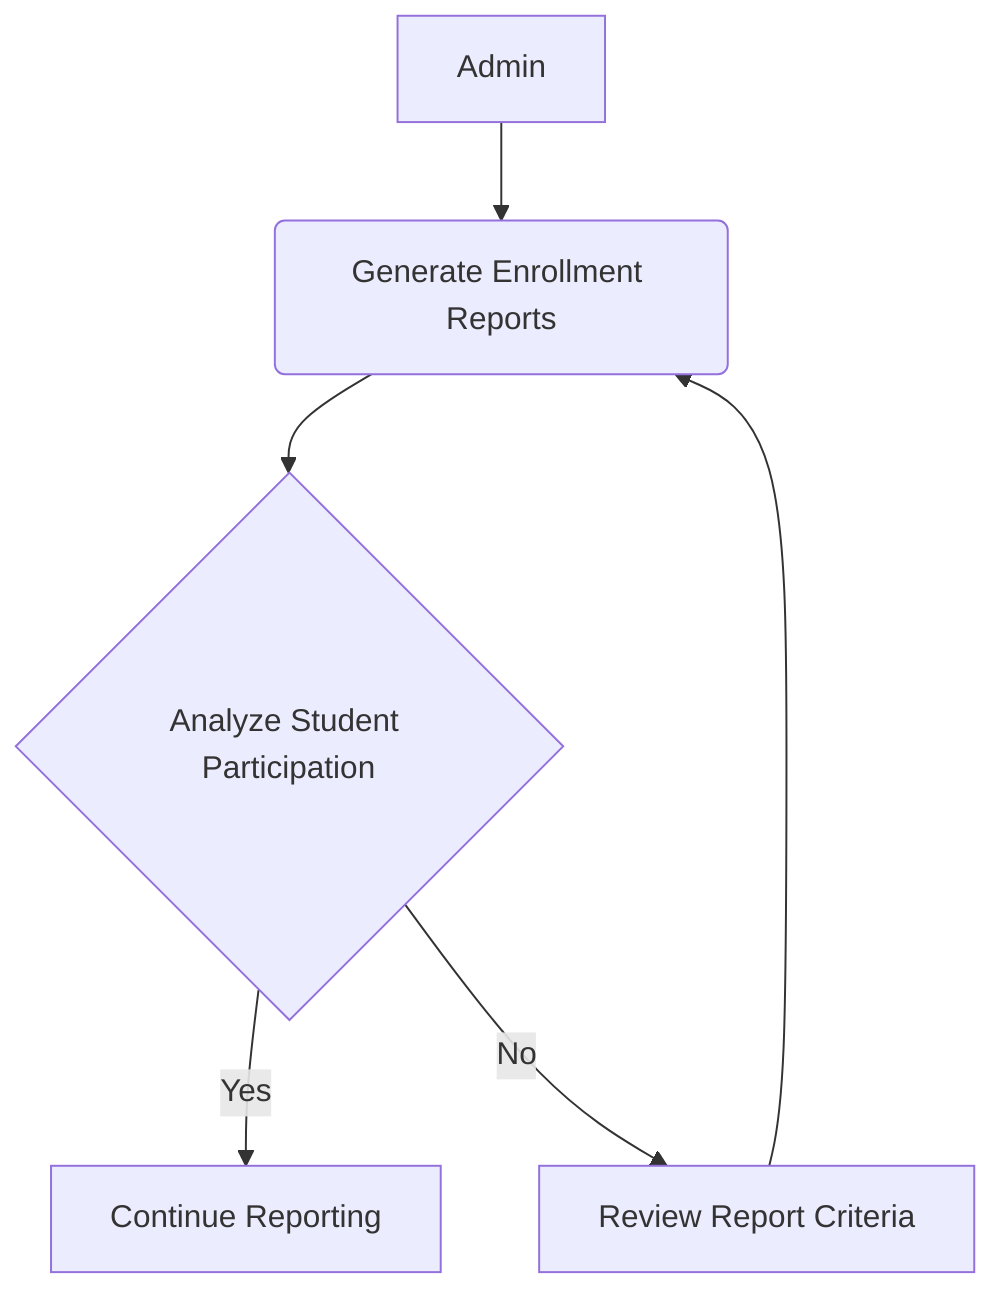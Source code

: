 graph TD;
    A[Admin] --> B(Generate Enrollment Reports);
    B --> C{Analyze Student Participation};
    C -->|Yes| D[Continue Reporting];
    C -->|No| E[Review Report Criteria];
    E --> B;